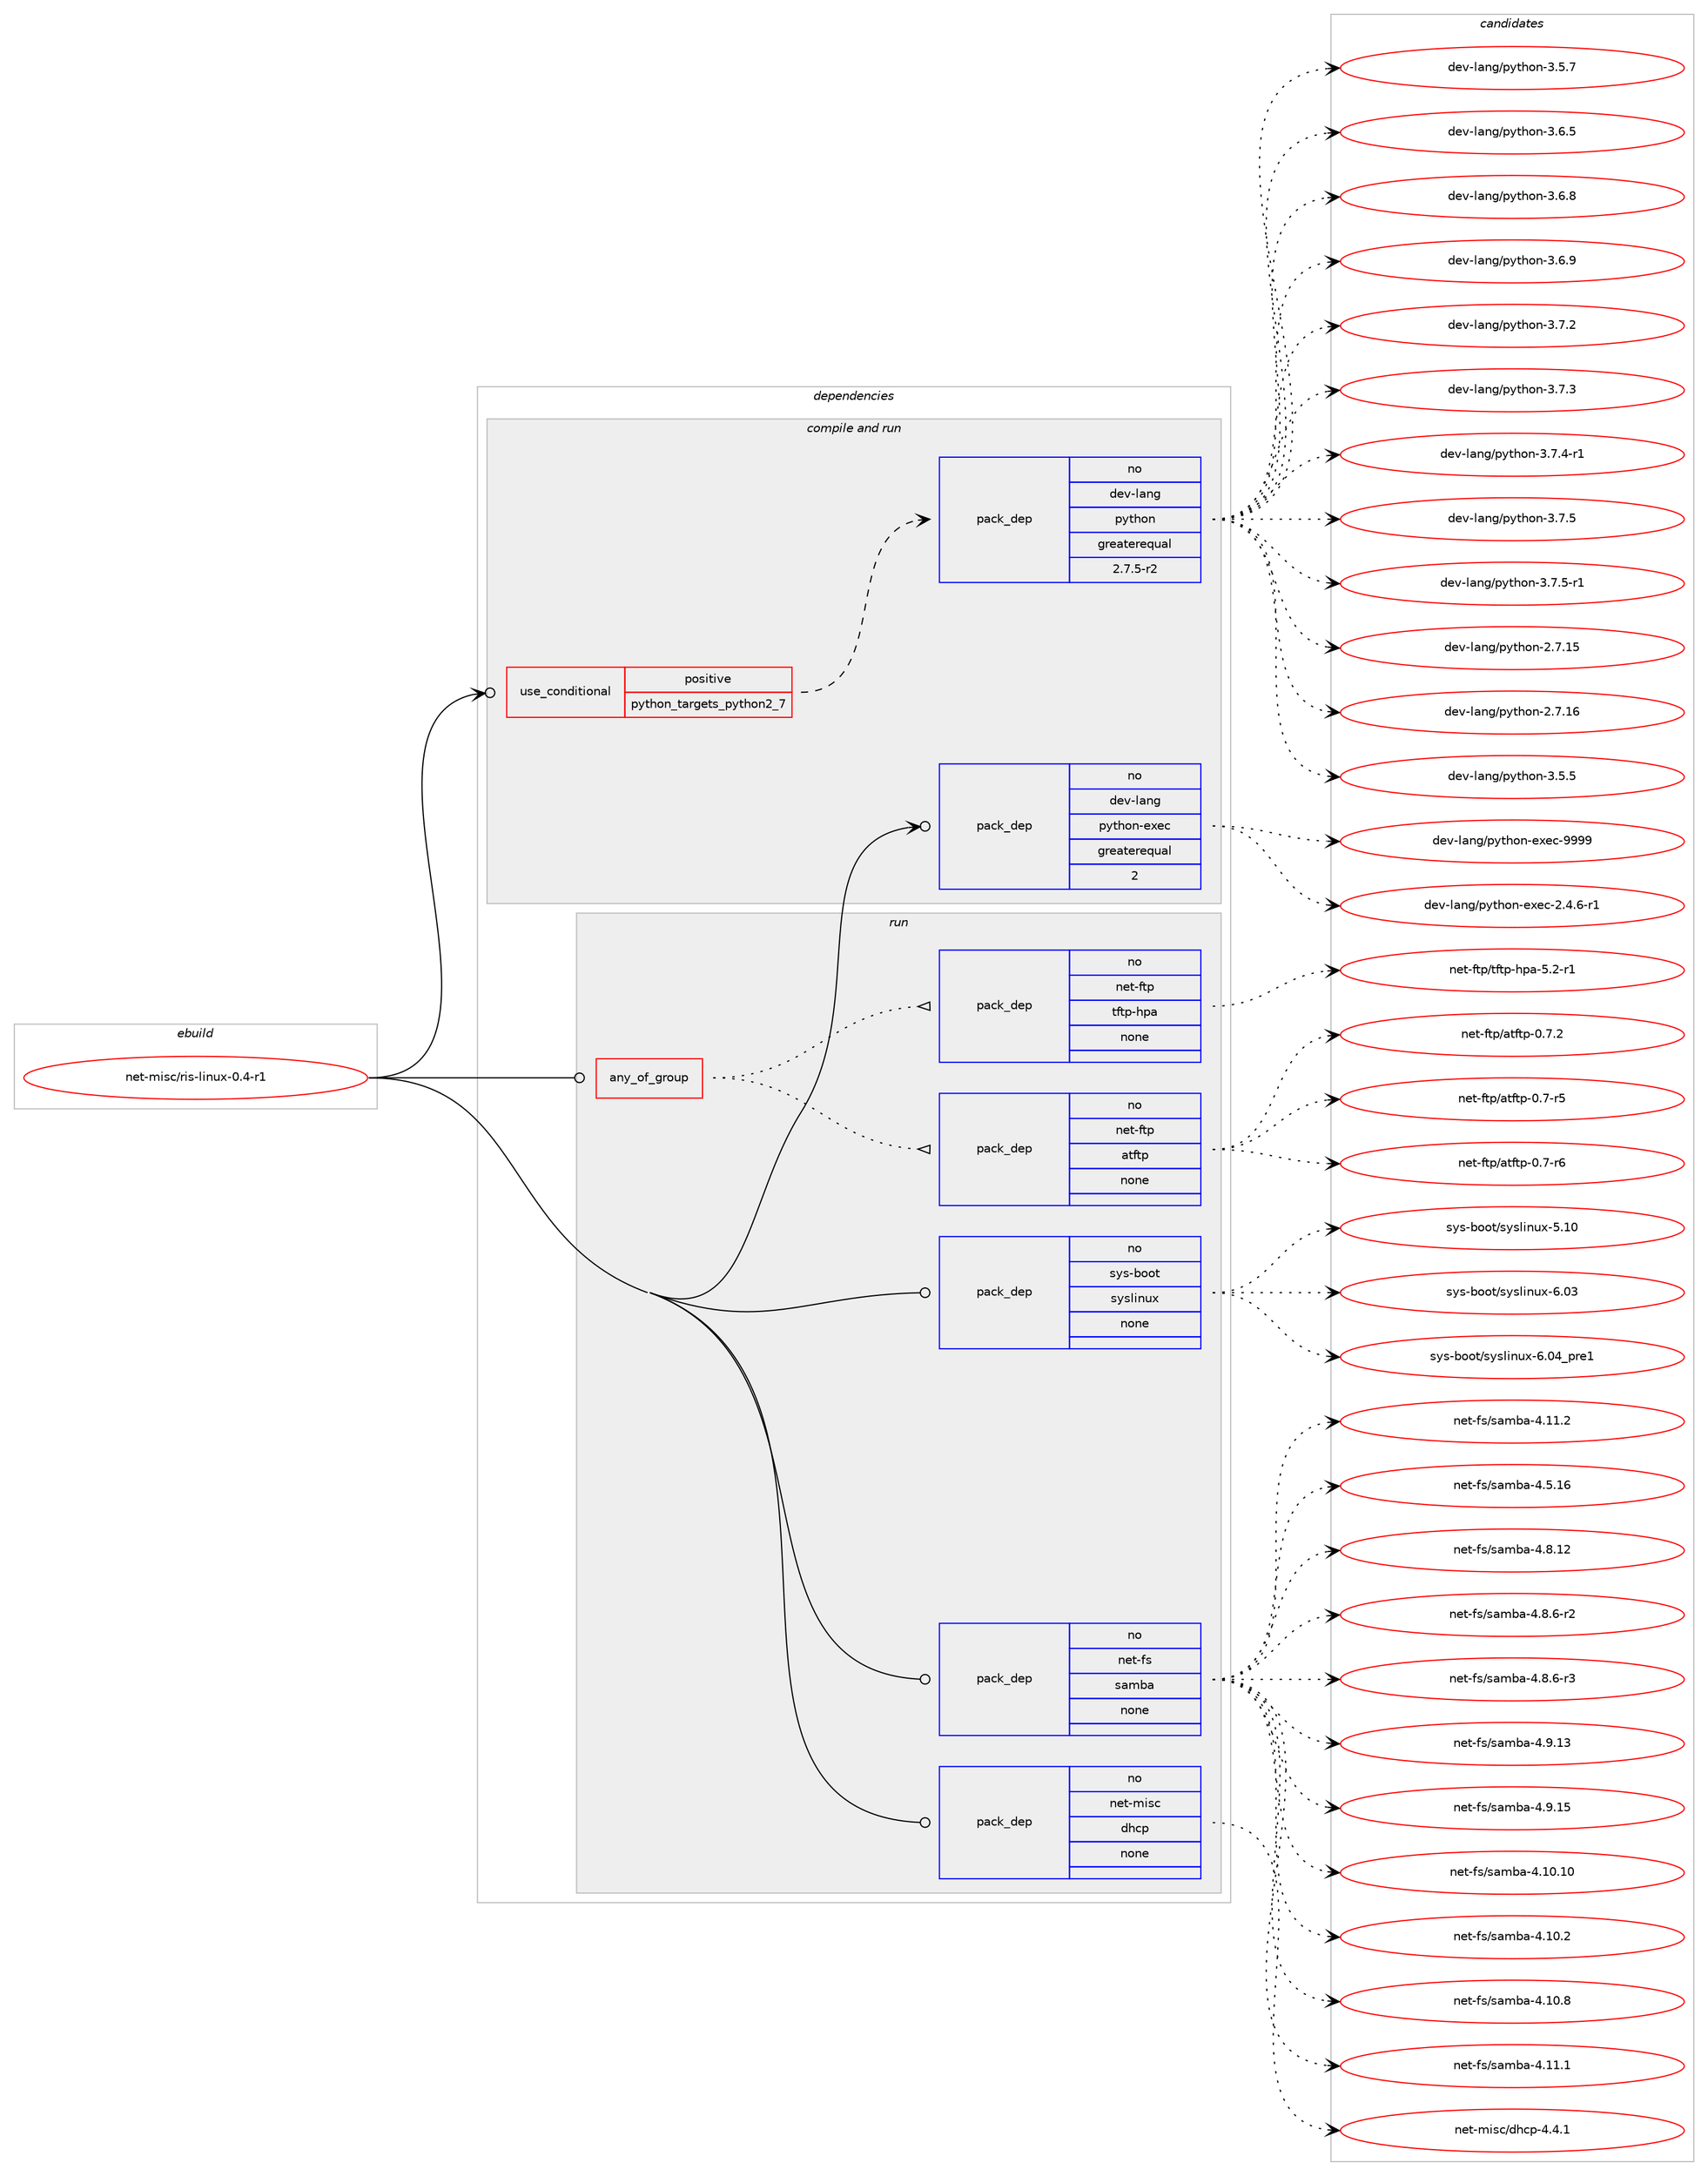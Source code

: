 digraph prolog {

# *************
# Graph options
# *************

newrank=true;
concentrate=true;
compound=true;
graph [rankdir=LR,fontname=Helvetica,fontsize=10,ranksep=1.5];#, ranksep=2.5, nodesep=0.2];
edge  [arrowhead=vee];
node  [fontname=Helvetica,fontsize=10];

# **********
# The ebuild
# **********

subgraph cluster_leftcol {
color=gray;
rank=same;
label=<<i>ebuild</i>>;
id [label="net-misc/ris-linux-0.4-r1", color=red, width=4, href="../net-misc/ris-linux-0.4-r1.svg"];
}

# ****************
# The dependencies
# ****************

subgraph cluster_midcol {
color=gray;
label=<<i>dependencies</i>>;
subgraph cluster_compile {
fillcolor="#eeeeee";
style=filled;
label=<<i>compile</i>>;
}
subgraph cluster_compileandrun {
fillcolor="#eeeeee";
style=filled;
label=<<i>compile and run</i>>;
subgraph cond204018 {
dependency836636 [label=<<TABLE BORDER="0" CELLBORDER="1" CELLSPACING="0" CELLPADDING="4"><TR><TD ROWSPAN="3" CELLPADDING="10">use_conditional</TD></TR><TR><TD>positive</TD></TR><TR><TD>python_targets_python2_7</TD></TR></TABLE>>, shape=none, color=red];
subgraph pack617889 {
dependency836637 [label=<<TABLE BORDER="0" CELLBORDER="1" CELLSPACING="0" CELLPADDING="4" WIDTH="220"><TR><TD ROWSPAN="6" CELLPADDING="30">pack_dep</TD></TR><TR><TD WIDTH="110">no</TD></TR><TR><TD>dev-lang</TD></TR><TR><TD>python</TD></TR><TR><TD>greaterequal</TD></TR><TR><TD>2.7.5-r2</TD></TR></TABLE>>, shape=none, color=blue];
}
dependency836636:e -> dependency836637:w [weight=20,style="dashed",arrowhead="vee"];
}
id:e -> dependency836636:w [weight=20,style="solid",arrowhead="odotvee"];
subgraph pack617890 {
dependency836638 [label=<<TABLE BORDER="0" CELLBORDER="1" CELLSPACING="0" CELLPADDING="4" WIDTH="220"><TR><TD ROWSPAN="6" CELLPADDING="30">pack_dep</TD></TR><TR><TD WIDTH="110">no</TD></TR><TR><TD>dev-lang</TD></TR><TR><TD>python-exec</TD></TR><TR><TD>greaterequal</TD></TR><TR><TD>2</TD></TR></TABLE>>, shape=none, color=blue];
}
id:e -> dependency836638:w [weight=20,style="solid",arrowhead="odotvee"];
}
subgraph cluster_run {
fillcolor="#eeeeee";
style=filled;
label=<<i>run</i>>;
subgraph any14235 {
dependency836639 [label=<<TABLE BORDER="0" CELLBORDER="1" CELLSPACING="0" CELLPADDING="4"><TR><TD CELLPADDING="10">any_of_group</TD></TR></TABLE>>, shape=none, color=red];subgraph pack617891 {
dependency836640 [label=<<TABLE BORDER="0" CELLBORDER="1" CELLSPACING="0" CELLPADDING="4" WIDTH="220"><TR><TD ROWSPAN="6" CELLPADDING="30">pack_dep</TD></TR><TR><TD WIDTH="110">no</TD></TR><TR><TD>net-ftp</TD></TR><TR><TD>atftp</TD></TR><TR><TD>none</TD></TR><TR><TD></TD></TR></TABLE>>, shape=none, color=blue];
}
dependency836639:e -> dependency836640:w [weight=20,style="dotted",arrowhead="oinv"];
subgraph pack617892 {
dependency836641 [label=<<TABLE BORDER="0" CELLBORDER="1" CELLSPACING="0" CELLPADDING="4" WIDTH="220"><TR><TD ROWSPAN="6" CELLPADDING="30">pack_dep</TD></TR><TR><TD WIDTH="110">no</TD></TR><TR><TD>net-ftp</TD></TR><TR><TD>tftp-hpa</TD></TR><TR><TD>none</TD></TR><TR><TD></TD></TR></TABLE>>, shape=none, color=blue];
}
dependency836639:e -> dependency836641:w [weight=20,style="dotted",arrowhead="oinv"];
}
id:e -> dependency836639:w [weight=20,style="solid",arrowhead="odot"];
subgraph pack617893 {
dependency836642 [label=<<TABLE BORDER="0" CELLBORDER="1" CELLSPACING="0" CELLPADDING="4" WIDTH="220"><TR><TD ROWSPAN="6" CELLPADDING="30">pack_dep</TD></TR><TR><TD WIDTH="110">no</TD></TR><TR><TD>net-fs</TD></TR><TR><TD>samba</TD></TR><TR><TD>none</TD></TR><TR><TD></TD></TR></TABLE>>, shape=none, color=blue];
}
id:e -> dependency836642:w [weight=20,style="solid",arrowhead="odot"];
subgraph pack617894 {
dependency836643 [label=<<TABLE BORDER="0" CELLBORDER="1" CELLSPACING="0" CELLPADDING="4" WIDTH="220"><TR><TD ROWSPAN="6" CELLPADDING="30">pack_dep</TD></TR><TR><TD WIDTH="110">no</TD></TR><TR><TD>net-misc</TD></TR><TR><TD>dhcp</TD></TR><TR><TD>none</TD></TR><TR><TD></TD></TR></TABLE>>, shape=none, color=blue];
}
id:e -> dependency836643:w [weight=20,style="solid",arrowhead="odot"];
subgraph pack617895 {
dependency836644 [label=<<TABLE BORDER="0" CELLBORDER="1" CELLSPACING="0" CELLPADDING="4" WIDTH="220"><TR><TD ROWSPAN="6" CELLPADDING="30">pack_dep</TD></TR><TR><TD WIDTH="110">no</TD></TR><TR><TD>sys-boot</TD></TR><TR><TD>syslinux</TD></TR><TR><TD>none</TD></TR><TR><TD></TD></TR></TABLE>>, shape=none, color=blue];
}
id:e -> dependency836644:w [weight=20,style="solid",arrowhead="odot"];
}
}

# **************
# The candidates
# **************

subgraph cluster_choices {
rank=same;
color=gray;
label=<<i>candidates</i>>;

subgraph choice617889 {
color=black;
nodesep=1;
choice10010111845108971101034711212111610411111045504655464953 [label="dev-lang/python-2.7.15", color=red, width=4,href="../dev-lang/python-2.7.15.svg"];
choice10010111845108971101034711212111610411111045504655464954 [label="dev-lang/python-2.7.16", color=red, width=4,href="../dev-lang/python-2.7.16.svg"];
choice100101118451089711010347112121116104111110455146534653 [label="dev-lang/python-3.5.5", color=red, width=4,href="../dev-lang/python-3.5.5.svg"];
choice100101118451089711010347112121116104111110455146534655 [label="dev-lang/python-3.5.7", color=red, width=4,href="../dev-lang/python-3.5.7.svg"];
choice100101118451089711010347112121116104111110455146544653 [label="dev-lang/python-3.6.5", color=red, width=4,href="../dev-lang/python-3.6.5.svg"];
choice100101118451089711010347112121116104111110455146544656 [label="dev-lang/python-3.6.8", color=red, width=4,href="../dev-lang/python-3.6.8.svg"];
choice100101118451089711010347112121116104111110455146544657 [label="dev-lang/python-3.6.9", color=red, width=4,href="../dev-lang/python-3.6.9.svg"];
choice100101118451089711010347112121116104111110455146554650 [label="dev-lang/python-3.7.2", color=red, width=4,href="../dev-lang/python-3.7.2.svg"];
choice100101118451089711010347112121116104111110455146554651 [label="dev-lang/python-3.7.3", color=red, width=4,href="../dev-lang/python-3.7.3.svg"];
choice1001011184510897110103471121211161041111104551465546524511449 [label="dev-lang/python-3.7.4-r1", color=red, width=4,href="../dev-lang/python-3.7.4-r1.svg"];
choice100101118451089711010347112121116104111110455146554653 [label="dev-lang/python-3.7.5", color=red, width=4,href="../dev-lang/python-3.7.5.svg"];
choice1001011184510897110103471121211161041111104551465546534511449 [label="dev-lang/python-3.7.5-r1", color=red, width=4,href="../dev-lang/python-3.7.5-r1.svg"];
dependency836637:e -> choice10010111845108971101034711212111610411111045504655464953:w [style=dotted,weight="100"];
dependency836637:e -> choice10010111845108971101034711212111610411111045504655464954:w [style=dotted,weight="100"];
dependency836637:e -> choice100101118451089711010347112121116104111110455146534653:w [style=dotted,weight="100"];
dependency836637:e -> choice100101118451089711010347112121116104111110455146534655:w [style=dotted,weight="100"];
dependency836637:e -> choice100101118451089711010347112121116104111110455146544653:w [style=dotted,weight="100"];
dependency836637:e -> choice100101118451089711010347112121116104111110455146544656:w [style=dotted,weight="100"];
dependency836637:e -> choice100101118451089711010347112121116104111110455146544657:w [style=dotted,weight="100"];
dependency836637:e -> choice100101118451089711010347112121116104111110455146554650:w [style=dotted,weight="100"];
dependency836637:e -> choice100101118451089711010347112121116104111110455146554651:w [style=dotted,weight="100"];
dependency836637:e -> choice1001011184510897110103471121211161041111104551465546524511449:w [style=dotted,weight="100"];
dependency836637:e -> choice100101118451089711010347112121116104111110455146554653:w [style=dotted,weight="100"];
dependency836637:e -> choice1001011184510897110103471121211161041111104551465546534511449:w [style=dotted,weight="100"];
}
subgraph choice617890 {
color=black;
nodesep=1;
choice10010111845108971101034711212111610411111045101120101994550465246544511449 [label="dev-lang/python-exec-2.4.6-r1", color=red, width=4,href="../dev-lang/python-exec-2.4.6-r1.svg"];
choice10010111845108971101034711212111610411111045101120101994557575757 [label="dev-lang/python-exec-9999", color=red, width=4,href="../dev-lang/python-exec-9999.svg"];
dependency836638:e -> choice10010111845108971101034711212111610411111045101120101994550465246544511449:w [style=dotted,weight="100"];
dependency836638:e -> choice10010111845108971101034711212111610411111045101120101994557575757:w [style=dotted,weight="100"];
}
subgraph choice617891 {
color=black;
nodesep=1;
choice110101116451021161124797116102116112454846554511453 [label="net-ftp/atftp-0.7-r5", color=red, width=4,href="../net-ftp/atftp-0.7-r5.svg"];
choice110101116451021161124797116102116112454846554511454 [label="net-ftp/atftp-0.7-r6", color=red, width=4,href="../net-ftp/atftp-0.7-r6.svg"];
choice110101116451021161124797116102116112454846554650 [label="net-ftp/atftp-0.7.2", color=red, width=4,href="../net-ftp/atftp-0.7.2.svg"];
dependency836640:e -> choice110101116451021161124797116102116112454846554511453:w [style=dotted,weight="100"];
dependency836640:e -> choice110101116451021161124797116102116112454846554511454:w [style=dotted,weight="100"];
dependency836640:e -> choice110101116451021161124797116102116112454846554650:w [style=dotted,weight="100"];
}
subgraph choice617892 {
color=black;
nodesep=1;
choice11010111645102116112471161021161124510411297455346504511449 [label="net-ftp/tftp-hpa-5.2-r1", color=red, width=4,href="../net-ftp/tftp-hpa-5.2-r1.svg"];
dependency836641:e -> choice11010111645102116112471161021161124510411297455346504511449:w [style=dotted,weight="100"];
}
subgraph choice617893 {
color=black;
nodesep=1;
choice11010111645102115471159710998974552464948464948 [label="net-fs/samba-4.10.10", color=red, width=4,href="../net-fs/samba-4.10.10.svg"];
choice110101116451021154711597109989745524649484650 [label="net-fs/samba-4.10.2", color=red, width=4,href="../net-fs/samba-4.10.2.svg"];
choice110101116451021154711597109989745524649484656 [label="net-fs/samba-4.10.8", color=red, width=4,href="../net-fs/samba-4.10.8.svg"];
choice110101116451021154711597109989745524649494649 [label="net-fs/samba-4.11.1", color=red, width=4,href="../net-fs/samba-4.11.1.svg"];
choice110101116451021154711597109989745524649494650 [label="net-fs/samba-4.11.2", color=red, width=4,href="../net-fs/samba-4.11.2.svg"];
choice110101116451021154711597109989745524653464954 [label="net-fs/samba-4.5.16", color=red, width=4,href="../net-fs/samba-4.5.16.svg"];
choice110101116451021154711597109989745524656464950 [label="net-fs/samba-4.8.12", color=red, width=4,href="../net-fs/samba-4.8.12.svg"];
choice11010111645102115471159710998974552465646544511450 [label="net-fs/samba-4.8.6-r2", color=red, width=4,href="../net-fs/samba-4.8.6-r2.svg"];
choice11010111645102115471159710998974552465646544511451 [label="net-fs/samba-4.8.6-r3", color=red, width=4,href="../net-fs/samba-4.8.6-r3.svg"];
choice110101116451021154711597109989745524657464951 [label="net-fs/samba-4.9.13", color=red, width=4,href="../net-fs/samba-4.9.13.svg"];
choice110101116451021154711597109989745524657464953 [label="net-fs/samba-4.9.15", color=red, width=4,href="../net-fs/samba-4.9.15.svg"];
dependency836642:e -> choice11010111645102115471159710998974552464948464948:w [style=dotted,weight="100"];
dependency836642:e -> choice110101116451021154711597109989745524649484650:w [style=dotted,weight="100"];
dependency836642:e -> choice110101116451021154711597109989745524649484656:w [style=dotted,weight="100"];
dependency836642:e -> choice110101116451021154711597109989745524649494649:w [style=dotted,weight="100"];
dependency836642:e -> choice110101116451021154711597109989745524649494650:w [style=dotted,weight="100"];
dependency836642:e -> choice110101116451021154711597109989745524653464954:w [style=dotted,weight="100"];
dependency836642:e -> choice110101116451021154711597109989745524656464950:w [style=dotted,weight="100"];
dependency836642:e -> choice11010111645102115471159710998974552465646544511450:w [style=dotted,weight="100"];
dependency836642:e -> choice11010111645102115471159710998974552465646544511451:w [style=dotted,weight="100"];
dependency836642:e -> choice110101116451021154711597109989745524657464951:w [style=dotted,weight="100"];
dependency836642:e -> choice110101116451021154711597109989745524657464953:w [style=dotted,weight="100"];
}
subgraph choice617894 {
color=black;
nodesep=1;
choice11010111645109105115994710010499112455246524649 [label="net-misc/dhcp-4.4.1", color=red, width=4,href="../net-misc/dhcp-4.4.1.svg"];
dependency836643:e -> choice11010111645109105115994710010499112455246524649:w [style=dotted,weight="100"];
}
subgraph choice617895 {
color=black;
nodesep=1;
choice1151211154598111111116471151211151081051101171204553464948 [label="sys-boot/syslinux-5.10", color=red, width=4,href="../sys-boot/syslinux-5.10.svg"];
choice1151211154598111111116471151211151081051101171204554464851 [label="sys-boot/syslinux-6.03", color=red, width=4,href="../sys-boot/syslinux-6.03.svg"];
choice11512111545981111111164711512111510810511011712045544648529511211410149 [label="sys-boot/syslinux-6.04_pre1", color=red, width=4,href="../sys-boot/syslinux-6.04_pre1.svg"];
dependency836644:e -> choice1151211154598111111116471151211151081051101171204553464948:w [style=dotted,weight="100"];
dependency836644:e -> choice1151211154598111111116471151211151081051101171204554464851:w [style=dotted,weight="100"];
dependency836644:e -> choice11512111545981111111164711512111510810511011712045544648529511211410149:w [style=dotted,weight="100"];
}
}

}
